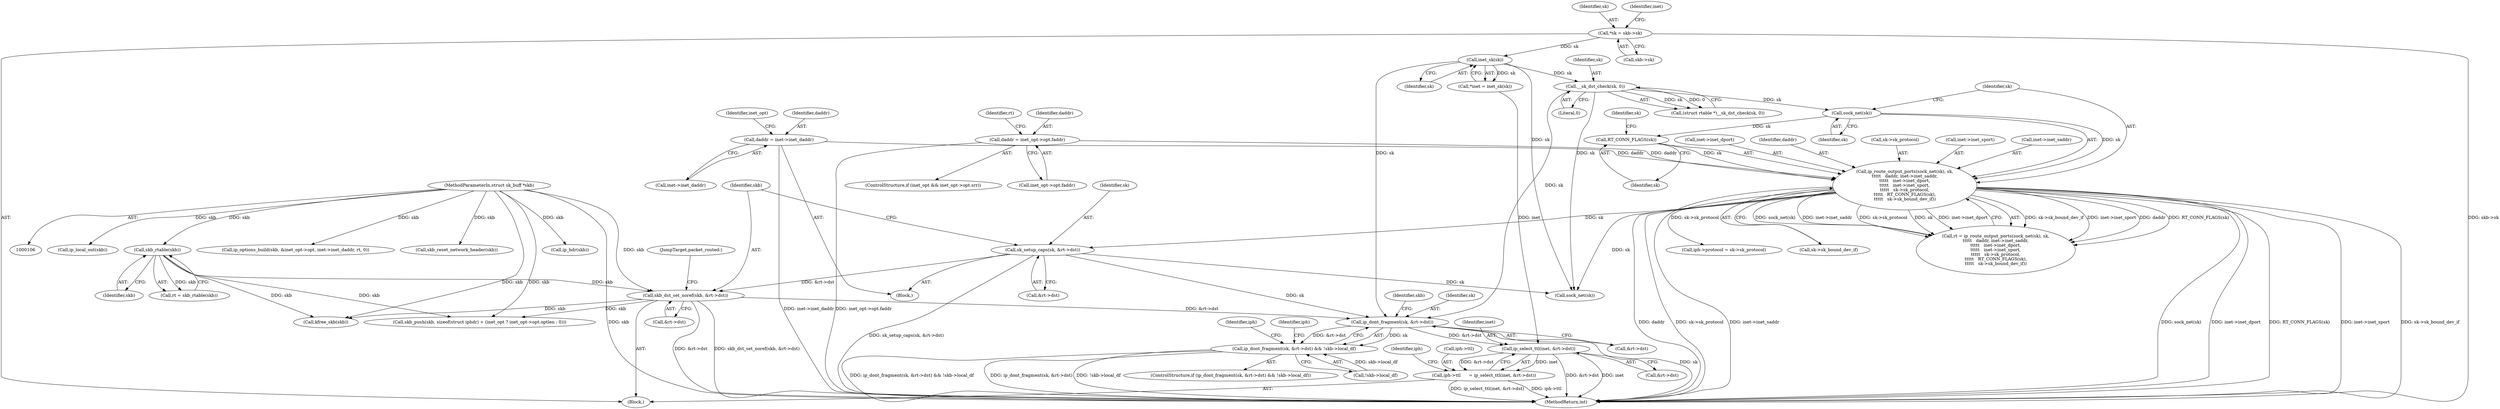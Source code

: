 digraph "0_linux_f6d8bd051c391c1c0458a30b2a7abcd939329259_22@pointer" {
"1000271" [label="(Call,ip_dont_fragment(sk, &rt->dst))"];
"1000144" [label="(Call,__sk_dst_check(sk, 0))"];
"1000118" [label="(Call,inet_sk(sk))"];
"1000110" [label="(Call,*sk = skb->sk)"];
"1000201" [label="(Call,sk_setup_caps(sk, &rt->dst))"];
"1000175" [label="(Call,ip_route_output_ports(sock_net(sk), sk,\n\t\t\t\t\t   daddr, inet->inet_saddr,\n\t\t\t\t\t   inet->inet_dport,\n\t\t\t\t\t   inet->inet_sport,\n\t\t\t\t\t   sk->sk_protocol,\n\t\t\t\t\t   RT_CONN_FLAGS(sk),\n\t\t\t\t\t   sk->sk_bound_dev_if))"];
"1000176" [label="(Call,sock_net(sk))"];
"1000192" [label="(Call,RT_CONN_FLAGS(sk))"];
"1000166" [label="(Call,daddr = inet_opt->opt.faddr)"];
"1000153" [label="(Call,daddr = inet->inet_daddr)"];
"1000207" [label="(Call,skb_dst_set_noref(skb, &rt->dst))"];
"1000133" [label="(Call,skb_rtable(skb))"];
"1000107" [label="(MethodParameterIn,struct sk_buff *skb)"];
"1000270" [label="(Call,ip_dont_fragment(sk, &rt->dst) && !skb->local_df)"];
"1000297" [label="(Call,ip_select_ttl(inet, &rt->dst))"];
"1000293" [label="(Call,iph->ttl      = ip_select_ttl(inet, &rt->dst))"];
"1000166" [label="(Call,daddr = inet_opt->opt.faddr)"];
"1000160" [label="(Identifier,inet_opt)"];
"1000119" [label="(Identifier,sk)"];
"1000382" [label="(Call,kfree_skb(skb))"];
"1000269" [label="(ControlStructure,if (ip_dont_fragment(sk, &rt->dst) && !skb->local_df))"];
"1000273" [label="(Call,&rt->dst)"];
"1000272" [label="(Identifier,sk)"];
"1000146" [label="(Literal,0)"];
"1000116" [label="(Call,*inet = inet_sk(sk))"];
"1000111" [label="(Identifier,sk)"];
"1000202" [label="(Identifier,sk)"];
"1000158" [label="(ControlStructure,if (inet_opt && inet_opt->opt.srr))"];
"1000371" [label="(Call,ip_local_out(skb))"];
"1000142" [label="(Call,(struct rtable *)__sk_dst_check(sk, 0))"];
"1000201" [label="(Call,sk_setup_caps(sk, &rt->dst))"];
"1000175" [label="(Call,ip_route_output_ports(sock_net(sk), sk,\n\t\t\t\t\t   daddr, inet->inet_saddr,\n\t\t\t\t\t   inet->inet_dport,\n\t\t\t\t\t   inet->inet_sport,\n\t\t\t\t\t   sk->sk_protocol,\n\t\t\t\t\t   RT_CONN_FLAGS(sk),\n\t\t\t\t\t   sk->sk_bound_dev_if))"];
"1000294" [label="(Call,iph->ttl)"];
"1000279" [label="(Identifier,skb)"];
"1000303" [label="(Call,iph->protocol = sk->sk_protocol)"];
"1000155" [label="(Call,inet->inet_daddr)"];
"1000213" [label="(JumpTarget,packet_routed:)"];
"1000176" [label="(Call,sock_net(sk))"];
"1000271" [label="(Call,ip_dont_fragment(sk, &rt->dst))"];
"1000108" [label="(Block,)"];
"1000194" [label="(Call,sk->sk_bound_dev_if)"];
"1000177" [label="(Identifier,sk)"];
"1000179" [label="(Identifier,daddr)"];
"1000189" [label="(Call,sk->sk_protocol)"];
"1000297" [label="(Call,ip_select_ttl(inet, &rt->dst))"];
"1000277" [label="(Call,!skb->local_df)"];
"1000203" [label="(Call,&rt->dst)"];
"1000209" [label="(Call,&rt->dst)"];
"1000192" [label="(Call,RT_CONN_FLAGS(sk))"];
"1000107" [label="(MethodParameterIn,struct sk_buff *skb)"];
"1000168" [label="(Call,inet_opt->opt.faddr)"];
"1000283" [label="(Identifier,iph)"];
"1000293" [label="(Call,iph->ttl      = ip_select_ttl(inet, &rt->dst))"];
"1000154" [label="(Identifier,daddr)"];
"1000299" [label="(Call,&rt->dst)"];
"1000167" [label="(Identifier,daddr)"];
"1000290" [label="(Identifier,iph)"];
"1000134" [label="(Identifier,skb)"];
"1000131" [label="(Call,rt = skb_rtable(skb))"];
"1000174" [label="(Identifier,rt)"];
"1000133" [label="(Call,skb_rtable(skb))"];
"1000110" [label="(Call,*sk = skb->sk)"];
"1000270" [label="(Call,ip_dont_fragment(sk, &rt->dst) && !skb->local_df)"];
"1000305" [label="(Identifier,iph)"];
"1000178" [label="(Identifier,sk)"];
"1000195" [label="(Identifier,sk)"];
"1000344" [label="(Call,ip_options_build(skb, &inet_opt->opt, inet->inet_daddr, rt, 0))"];
"1000173" [label="(Call,rt = ip_route_output_ports(sock_net(sk), sk,\n\t\t\t\t\t   daddr, inet->inet_saddr,\n\t\t\t\t\t   inet->inet_dport,\n\t\t\t\t\t   inet->inet_sport,\n\t\t\t\t\t   sk->sk_protocol,\n\t\t\t\t\t   RT_CONN_FLAGS(sk),\n\t\t\t\t\t   sk->sk_bound_dev_if))"];
"1000112" [label="(Call,skb->sk)"];
"1000208" [label="(Identifier,skb)"];
"1000186" [label="(Call,inet->inet_sport)"];
"1000153" [label="(Call,daddr = inet->inet_daddr)"];
"1000151" [label="(Block,)"];
"1000145" [label="(Identifier,sk)"];
"1000180" [label="(Call,inet->inet_saddr)"];
"1000379" [label="(Call,sock_net(sk))"];
"1000183" [label="(Call,inet->inet_dport)"];
"1000193" [label="(Identifier,sk)"];
"1000207" [label="(Call,skb_dst_set_noref(skb, &rt->dst))"];
"1000244" [label="(Call,skb_reset_network_header(skb))"];
"1000118" [label="(Call,inet_sk(sk))"];
"1000144" [label="(Call,__sk_dst_check(sk, 0))"];
"1000298" [label="(Identifier,inet)"];
"1000231" [label="(Call,skb_push(skb, sizeof(struct iphdr) + (inet_opt ? inet_opt->opt.optlen : 0)))"];
"1000387" [label="(MethodReturn,int)"];
"1000117" [label="(Identifier,inet)"];
"1000248" [label="(Call,ip_hdr(skb))"];
"1000271" -> "1000270"  [label="AST: "];
"1000271" -> "1000273"  [label="CFG: "];
"1000272" -> "1000271"  [label="AST: "];
"1000273" -> "1000271"  [label="AST: "];
"1000279" -> "1000271"  [label="CFG: "];
"1000270" -> "1000271"  [label="CFG: "];
"1000271" -> "1000387"  [label="DDG: sk"];
"1000271" -> "1000270"  [label="DDG: sk"];
"1000271" -> "1000270"  [label="DDG: &rt->dst"];
"1000144" -> "1000271"  [label="DDG: sk"];
"1000118" -> "1000271"  [label="DDG: sk"];
"1000201" -> "1000271"  [label="DDG: sk"];
"1000207" -> "1000271"  [label="DDG: &rt->dst"];
"1000271" -> "1000297"  [label="DDG: &rt->dst"];
"1000144" -> "1000142"  [label="AST: "];
"1000144" -> "1000146"  [label="CFG: "];
"1000145" -> "1000144"  [label="AST: "];
"1000146" -> "1000144"  [label="AST: "];
"1000142" -> "1000144"  [label="CFG: "];
"1000144" -> "1000142"  [label="DDG: sk"];
"1000144" -> "1000142"  [label="DDG: 0"];
"1000118" -> "1000144"  [label="DDG: sk"];
"1000144" -> "1000176"  [label="DDG: sk"];
"1000144" -> "1000379"  [label="DDG: sk"];
"1000118" -> "1000116"  [label="AST: "];
"1000118" -> "1000119"  [label="CFG: "];
"1000119" -> "1000118"  [label="AST: "];
"1000116" -> "1000118"  [label="CFG: "];
"1000118" -> "1000116"  [label="DDG: sk"];
"1000110" -> "1000118"  [label="DDG: sk"];
"1000118" -> "1000379"  [label="DDG: sk"];
"1000110" -> "1000108"  [label="AST: "];
"1000110" -> "1000112"  [label="CFG: "];
"1000111" -> "1000110"  [label="AST: "];
"1000112" -> "1000110"  [label="AST: "];
"1000117" -> "1000110"  [label="CFG: "];
"1000110" -> "1000387"  [label="DDG: skb->sk"];
"1000201" -> "1000151"  [label="AST: "];
"1000201" -> "1000203"  [label="CFG: "];
"1000202" -> "1000201"  [label="AST: "];
"1000203" -> "1000201"  [label="AST: "];
"1000208" -> "1000201"  [label="CFG: "];
"1000201" -> "1000387"  [label="DDG: sk_setup_caps(sk, &rt->dst)"];
"1000175" -> "1000201"  [label="DDG: sk"];
"1000201" -> "1000207"  [label="DDG: &rt->dst"];
"1000201" -> "1000379"  [label="DDG: sk"];
"1000175" -> "1000173"  [label="AST: "];
"1000175" -> "1000194"  [label="CFG: "];
"1000176" -> "1000175"  [label="AST: "];
"1000178" -> "1000175"  [label="AST: "];
"1000179" -> "1000175"  [label="AST: "];
"1000180" -> "1000175"  [label="AST: "];
"1000183" -> "1000175"  [label="AST: "];
"1000186" -> "1000175"  [label="AST: "];
"1000189" -> "1000175"  [label="AST: "];
"1000192" -> "1000175"  [label="AST: "];
"1000194" -> "1000175"  [label="AST: "];
"1000173" -> "1000175"  [label="CFG: "];
"1000175" -> "1000387"  [label="DDG: inet->inet_sport"];
"1000175" -> "1000387"  [label="DDG: sk->sk_bound_dev_if"];
"1000175" -> "1000387"  [label="DDG: daddr"];
"1000175" -> "1000387"  [label="DDG: sk->sk_protocol"];
"1000175" -> "1000387"  [label="DDG: inet->inet_saddr"];
"1000175" -> "1000387"  [label="DDG: sock_net(sk)"];
"1000175" -> "1000387"  [label="DDG: inet->inet_dport"];
"1000175" -> "1000387"  [label="DDG: RT_CONN_FLAGS(sk)"];
"1000175" -> "1000173"  [label="DDG: sk->sk_bound_dev_if"];
"1000175" -> "1000173"  [label="DDG: inet->inet_sport"];
"1000175" -> "1000173"  [label="DDG: daddr"];
"1000175" -> "1000173"  [label="DDG: RT_CONN_FLAGS(sk)"];
"1000175" -> "1000173"  [label="DDG: sock_net(sk)"];
"1000175" -> "1000173"  [label="DDG: inet->inet_saddr"];
"1000175" -> "1000173"  [label="DDG: sk->sk_protocol"];
"1000175" -> "1000173"  [label="DDG: sk"];
"1000175" -> "1000173"  [label="DDG: inet->inet_dport"];
"1000176" -> "1000175"  [label="DDG: sk"];
"1000192" -> "1000175"  [label="DDG: sk"];
"1000166" -> "1000175"  [label="DDG: daddr"];
"1000153" -> "1000175"  [label="DDG: daddr"];
"1000175" -> "1000303"  [label="DDG: sk->sk_protocol"];
"1000175" -> "1000379"  [label="DDG: sk"];
"1000176" -> "1000177"  [label="CFG: "];
"1000177" -> "1000176"  [label="AST: "];
"1000178" -> "1000176"  [label="CFG: "];
"1000176" -> "1000192"  [label="DDG: sk"];
"1000192" -> "1000193"  [label="CFG: "];
"1000193" -> "1000192"  [label="AST: "];
"1000195" -> "1000192"  [label="CFG: "];
"1000166" -> "1000158"  [label="AST: "];
"1000166" -> "1000168"  [label="CFG: "];
"1000167" -> "1000166"  [label="AST: "];
"1000168" -> "1000166"  [label="AST: "];
"1000174" -> "1000166"  [label="CFG: "];
"1000166" -> "1000387"  [label="DDG: inet_opt->opt.faddr"];
"1000153" -> "1000151"  [label="AST: "];
"1000153" -> "1000155"  [label="CFG: "];
"1000154" -> "1000153"  [label="AST: "];
"1000155" -> "1000153"  [label="AST: "];
"1000160" -> "1000153"  [label="CFG: "];
"1000153" -> "1000387"  [label="DDG: inet->inet_daddr"];
"1000207" -> "1000108"  [label="AST: "];
"1000207" -> "1000209"  [label="CFG: "];
"1000208" -> "1000207"  [label="AST: "];
"1000209" -> "1000207"  [label="AST: "];
"1000213" -> "1000207"  [label="CFG: "];
"1000207" -> "1000387"  [label="DDG: &rt->dst"];
"1000207" -> "1000387"  [label="DDG: skb_dst_set_noref(skb, &rt->dst)"];
"1000133" -> "1000207"  [label="DDG: skb"];
"1000107" -> "1000207"  [label="DDG: skb"];
"1000207" -> "1000231"  [label="DDG: skb"];
"1000207" -> "1000382"  [label="DDG: skb"];
"1000133" -> "1000131"  [label="AST: "];
"1000133" -> "1000134"  [label="CFG: "];
"1000134" -> "1000133"  [label="AST: "];
"1000131" -> "1000133"  [label="CFG: "];
"1000133" -> "1000131"  [label="DDG: skb"];
"1000107" -> "1000133"  [label="DDG: skb"];
"1000133" -> "1000231"  [label="DDG: skb"];
"1000133" -> "1000382"  [label="DDG: skb"];
"1000107" -> "1000106"  [label="AST: "];
"1000107" -> "1000387"  [label="DDG: skb"];
"1000107" -> "1000231"  [label="DDG: skb"];
"1000107" -> "1000244"  [label="DDG: skb"];
"1000107" -> "1000248"  [label="DDG: skb"];
"1000107" -> "1000344"  [label="DDG: skb"];
"1000107" -> "1000371"  [label="DDG: skb"];
"1000107" -> "1000382"  [label="DDG: skb"];
"1000270" -> "1000269"  [label="AST: "];
"1000270" -> "1000277"  [label="CFG: "];
"1000277" -> "1000270"  [label="AST: "];
"1000283" -> "1000270"  [label="CFG: "];
"1000290" -> "1000270"  [label="CFG: "];
"1000270" -> "1000387"  [label="DDG: !skb->local_df"];
"1000270" -> "1000387"  [label="DDG: ip_dont_fragment(sk, &rt->dst) && !skb->local_df"];
"1000270" -> "1000387"  [label="DDG: ip_dont_fragment(sk, &rt->dst)"];
"1000277" -> "1000270"  [label="DDG: skb->local_df"];
"1000297" -> "1000293"  [label="AST: "];
"1000297" -> "1000299"  [label="CFG: "];
"1000298" -> "1000297"  [label="AST: "];
"1000299" -> "1000297"  [label="AST: "];
"1000293" -> "1000297"  [label="CFG: "];
"1000297" -> "1000387"  [label="DDG: &rt->dst"];
"1000297" -> "1000387"  [label="DDG: inet"];
"1000297" -> "1000293"  [label="DDG: inet"];
"1000297" -> "1000293"  [label="DDG: &rt->dst"];
"1000116" -> "1000297"  [label="DDG: inet"];
"1000293" -> "1000108"  [label="AST: "];
"1000294" -> "1000293"  [label="AST: "];
"1000305" -> "1000293"  [label="CFG: "];
"1000293" -> "1000387"  [label="DDG: ip_select_ttl(inet, &rt->dst)"];
"1000293" -> "1000387"  [label="DDG: iph->ttl"];
}
